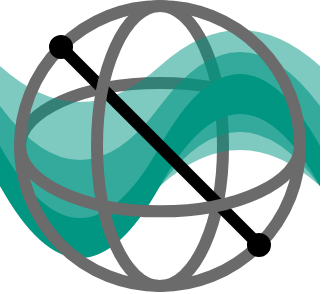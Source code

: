 <mxfile version="26.0.9">
  <diagram name="Page-1" id="tte6xfm6YIGyEFaF_oNk">
    <mxGraphModel dx="553" dy="381" grid="0" gridSize="10" guides="1" tooltips="1" connect="1" arrows="1" fold="1" page="1" pageScale="1" pageWidth="1654" pageHeight="1169" math="0" shadow="0">
      <root>
        <mxCell id="0" />
        <mxCell id="1" parent="0" />
        <mxCell id="tqBxPX9QbWqCnDgizAYw-22" value="" style="verticalLabelPosition=bottom;verticalAlign=top;html=1;shape=mxgraph.basic.arc;startAngle=0.0;endAngle=0.5;strokeColor=#6B6B6B;strokeWidth=6;rotation=-90;" parent="1" vertex="1">
          <mxGeometry x="448.5" y="330" width="63.0" height="140" as="geometry" />
        </mxCell>
        <mxCell id="tqBxPX9QbWqCnDgizAYw-21" value="" style="verticalLabelPosition=bottom;verticalAlign=top;html=1;shape=mxgraph.basic.arc;startAngle=0.0;endAngle=0.5;strokeColor=#6B6B6B;strokeWidth=6;" parent="1" vertex="1">
          <mxGeometry x="448.5" y="330" width="63.0" height="140" as="geometry" />
        </mxCell>
        <mxCell id="tqBxPX9QbWqCnDgizAYw-33" value="" style="group" parent="1" vertex="1" connectable="0">
          <mxGeometry x="400" y="340" width="160" height="120" as="geometry" />
        </mxCell>
        <mxCell id="tqBxPX9QbWqCnDgizAYw-1" value="" style="shape=tape;whiteSpace=wrap;html=1;size=0.4;fillColor=#009682;strokeColor=none;shadow=0;opacity=50;gradientColor=none;" parent="tqBxPX9QbWqCnDgizAYw-33" vertex="1">
          <mxGeometry width="160" height="100" as="geometry" />
        </mxCell>
        <mxCell id="tqBxPX9QbWqCnDgizAYw-2" value="" style="shape=tape;whiteSpace=wrap;html=1;size=0.6;fillColor=#009682;strokeColor=none;shadow=0;opacity=60;" parent="tqBxPX9QbWqCnDgizAYw-33" vertex="1">
          <mxGeometry y="10" width="160" height="100" as="geometry" />
        </mxCell>
        <mxCell id="tqBxPX9QbWqCnDgizAYw-3" value="" style="shape=tape;whiteSpace=wrap;html=1;size=0.8;fillColor=#009682;strokeColor=none;shadow=0;" parent="tqBxPX9QbWqCnDgizAYw-33" vertex="1">
          <mxGeometry y="20" width="160" height="100" as="geometry" />
        </mxCell>
        <mxCell id="IXEXvQSagwVBPV9I2waN-1" value="" style="ellipse;whiteSpace=wrap;html=1;aspect=fixed;fillColor=none;strokeWidth=6;strokeColor=#6B6B6B;shadow=0;" vertex="1" parent="1">
          <mxGeometry x="410" y="330" width="140" height="140" as="geometry" />
        </mxCell>
        <mxCell id="tqBxPX9QbWqCnDgizAYw-23" value="" style="endArrow=oval;html=1;rounded=0;entryX=0;entryY=0;entryDx=0;entryDy=0;strokeWidth=6;endFill=1;startArrow=oval;startFill=1;exitX=1;exitY=1;exitDx=0;exitDy=0;" parent="1" edge="1">
          <mxGeometry width="50" height="50" relative="1" as="geometry">
            <mxPoint x="529.497" y="449.497" as="sourcePoint" />
            <mxPoint x="430.503" y="350.503" as="targetPoint" />
          </mxGeometry>
        </mxCell>
        <mxCell id="tqBxPX9QbWqCnDgizAYw-20" value="" style="verticalLabelPosition=bottom;verticalAlign=top;html=1;shape=mxgraph.basic.arc;startAngle=0.0;endAngle=0.5;strokeColor=#6B6B6B;strokeWidth=6;rotation=-180;" parent="1" vertex="1">
          <mxGeometry x="448.5" y="330" width="63.0" height="140" as="geometry" />
        </mxCell>
        <mxCell id="tqBxPX9QbWqCnDgizAYw-18" value="" style="verticalLabelPosition=bottom;verticalAlign=top;html=1;shape=mxgraph.basic.arc;startAngle=0.0;endAngle=0.5;strokeColor=#6B6B6B;strokeWidth=6;rotation=90;" parent="1" vertex="1">
          <mxGeometry x="447.333" y="330" width="65.333" height="140" as="geometry" />
        </mxCell>
      </root>
    </mxGraphModel>
  </diagram>
</mxfile>

